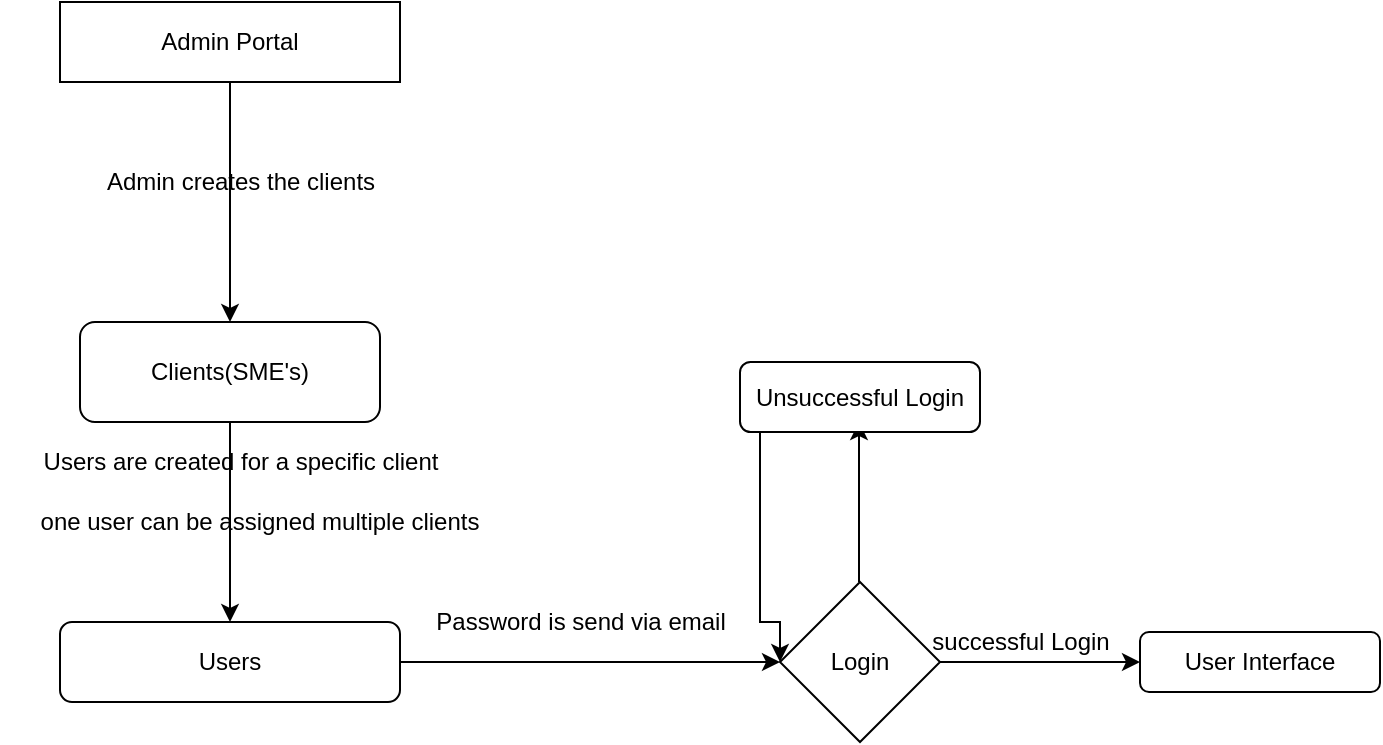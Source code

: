 <mxfile version="14.7.0" type="device"><diagram id="mLwqIfb7xgfuredVAsPb" name="Page-1"><mxGraphModel dx="868" dy="496" grid="1" gridSize="10" guides="1" tooltips="1" connect="1" arrows="1" fold="1" page="1" pageScale="1" pageWidth="850" pageHeight="1100" math="0" shadow="0"><root><mxCell id="0"/><mxCell id="1" parent="0"/><mxCell id="S2h9cpPtChQoRxRAiIKc-2" style="edgeStyle=orthogonalEdgeStyle;rounded=0;orthogonalLoop=1;jettySize=auto;html=1;" edge="1" parent="1" source="S2h9cpPtChQoRxRAiIKc-1"><mxGeometry relative="1" as="geometry"><mxPoint x="125" y="240" as="targetPoint"/></mxGeometry></mxCell><mxCell id="S2h9cpPtChQoRxRAiIKc-1" value="Admin Portal" style="rounded=0;whiteSpace=wrap;html=1;" vertex="1" parent="1"><mxGeometry x="40" y="80" width="170" height="40" as="geometry"/></mxCell><mxCell id="S2h9cpPtChQoRxRAiIKc-5" style="edgeStyle=orthogonalEdgeStyle;rounded=0;orthogonalLoop=1;jettySize=auto;html=1;" edge="1" parent="1" source="S2h9cpPtChQoRxRAiIKc-3"><mxGeometry relative="1" as="geometry"><mxPoint x="125" y="390" as="targetPoint"/></mxGeometry></mxCell><mxCell id="S2h9cpPtChQoRxRAiIKc-3" value="Clients(SME's)" style="rounded=1;whiteSpace=wrap;html=1;" vertex="1" parent="1"><mxGeometry x="50" y="240" width="150" height="50" as="geometry"/></mxCell><mxCell id="S2h9cpPtChQoRxRAiIKc-4" value="Admin creates the clients" style="text;html=1;align=center;verticalAlign=middle;resizable=0;points=[];autosize=1;strokeColor=none;" vertex="1" parent="1"><mxGeometry x="55" y="160" width="150" height="20" as="geometry"/></mxCell><mxCell id="S2h9cpPtChQoRxRAiIKc-6" value="Users" style="rounded=1;whiteSpace=wrap;html=1;" vertex="1" parent="1"><mxGeometry x="40" y="390" width="170" height="40" as="geometry"/></mxCell><mxCell id="S2h9cpPtChQoRxRAiIKc-7" value="Users are created for a specific client" style="text;html=1;align=center;verticalAlign=middle;resizable=0;points=[];autosize=1;strokeColor=none;" vertex="1" parent="1"><mxGeometry x="25" y="300" width="210" height="20" as="geometry"/></mxCell><mxCell id="S2h9cpPtChQoRxRAiIKc-8" value="one user can be assigned multiple clients" style="text;html=1;strokeColor=none;fillColor=none;align=center;verticalAlign=middle;whiteSpace=wrap;rounded=0;" vertex="1" parent="1"><mxGeometry x="10" y="330" width="260" height="20" as="geometry"/></mxCell><mxCell id="S2h9cpPtChQoRxRAiIKc-9" value="Login" style="rhombus;whiteSpace=wrap;html=1;" vertex="1" parent="1"><mxGeometry x="400" y="370" width="80" height="80" as="geometry"/></mxCell><mxCell id="S2h9cpPtChQoRxRAiIKc-10" value="" style="endArrow=classic;html=1;exitX=1;exitY=0.5;exitDx=0;exitDy=0;entryX=0;entryY=0.5;entryDx=0;entryDy=0;" edge="1" parent="1" source="S2h9cpPtChQoRxRAiIKc-6" target="S2h9cpPtChQoRxRAiIKc-9"><mxGeometry width="50" height="50" relative="1" as="geometry"><mxPoint x="400" y="300" as="sourcePoint"/><mxPoint x="450" y="250" as="targetPoint"/></mxGeometry></mxCell><mxCell id="S2h9cpPtChQoRxRAiIKc-11" value="Password is send via email" style="text;html=1;align=center;verticalAlign=middle;resizable=0;points=[];autosize=1;strokeColor=none;rotation=0;" vertex="1" parent="1"><mxGeometry x="220" y="380" width="160" height="20" as="geometry"/></mxCell><mxCell id="S2h9cpPtChQoRxRAiIKc-12" value="" style="endArrow=classic;html=1;" edge="1" parent="1"><mxGeometry width="50" height="50" relative="1" as="geometry"><mxPoint x="439.5" y="370" as="sourcePoint"/><mxPoint x="439.5" y="290" as="targetPoint"/></mxGeometry></mxCell><mxCell id="S2h9cpPtChQoRxRAiIKc-14" style="edgeStyle=orthogonalEdgeStyle;rounded=0;orthogonalLoop=1;jettySize=auto;html=1;" edge="1" parent="1" source="S2h9cpPtChQoRxRAiIKc-13"><mxGeometry relative="1" as="geometry"><mxPoint x="400" y="410" as="targetPoint"/><Array as="points"><mxPoint x="390" y="390"/><mxPoint x="400" y="390"/></Array></mxGeometry></mxCell><mxCell id="S2h9cpPtChQoRxRAiIKc-13" value="Unsuccessful Login" style="rounded=1;whiteSpace=wrap;html=1;" vertex="1" parent="1"><mxGeometry x="380" y="260" width="120" height="35" as="geometry"/></mxCell><mxCell id="S2h9cpPtChQoRxRAiIKc-15" value="" style="endArrow=classic;html=1;" edge="1" parent="1" source="S2h9cpPtChQoRxRAiIKc-9"><mxGeometry width="50" height="50" relative="1" as="geometry"><mxPoint x="480" y="460" as="sourcePoint"/><mxPoint x="580" y="410" as="targetPoint"/></mxGeometry></mxCell><mxCell id="S2h9cpPtChQoRxRAiIKc-16" value="successful Login" style="text;html=1;align=center;verticalAlign=middle;resizable=0;points=[];autosize=1;strokeColor=none;" vertex="1" parent="1"><mxGeometry x="470" y="390" width="100" height="20" as="geometry"/></mxCell><mxCell id="S2h9cpPtChQoRxRAiIKc-17" value="User Interface" style="rounded=1;whiteSpace=wrap;html=1;" vertex="1" parent="1"><mxGeometry x="580" y="395" width="120" height="30" as="geometry"/></mxCell></root></mxGraphModel></diagram></mxfile>